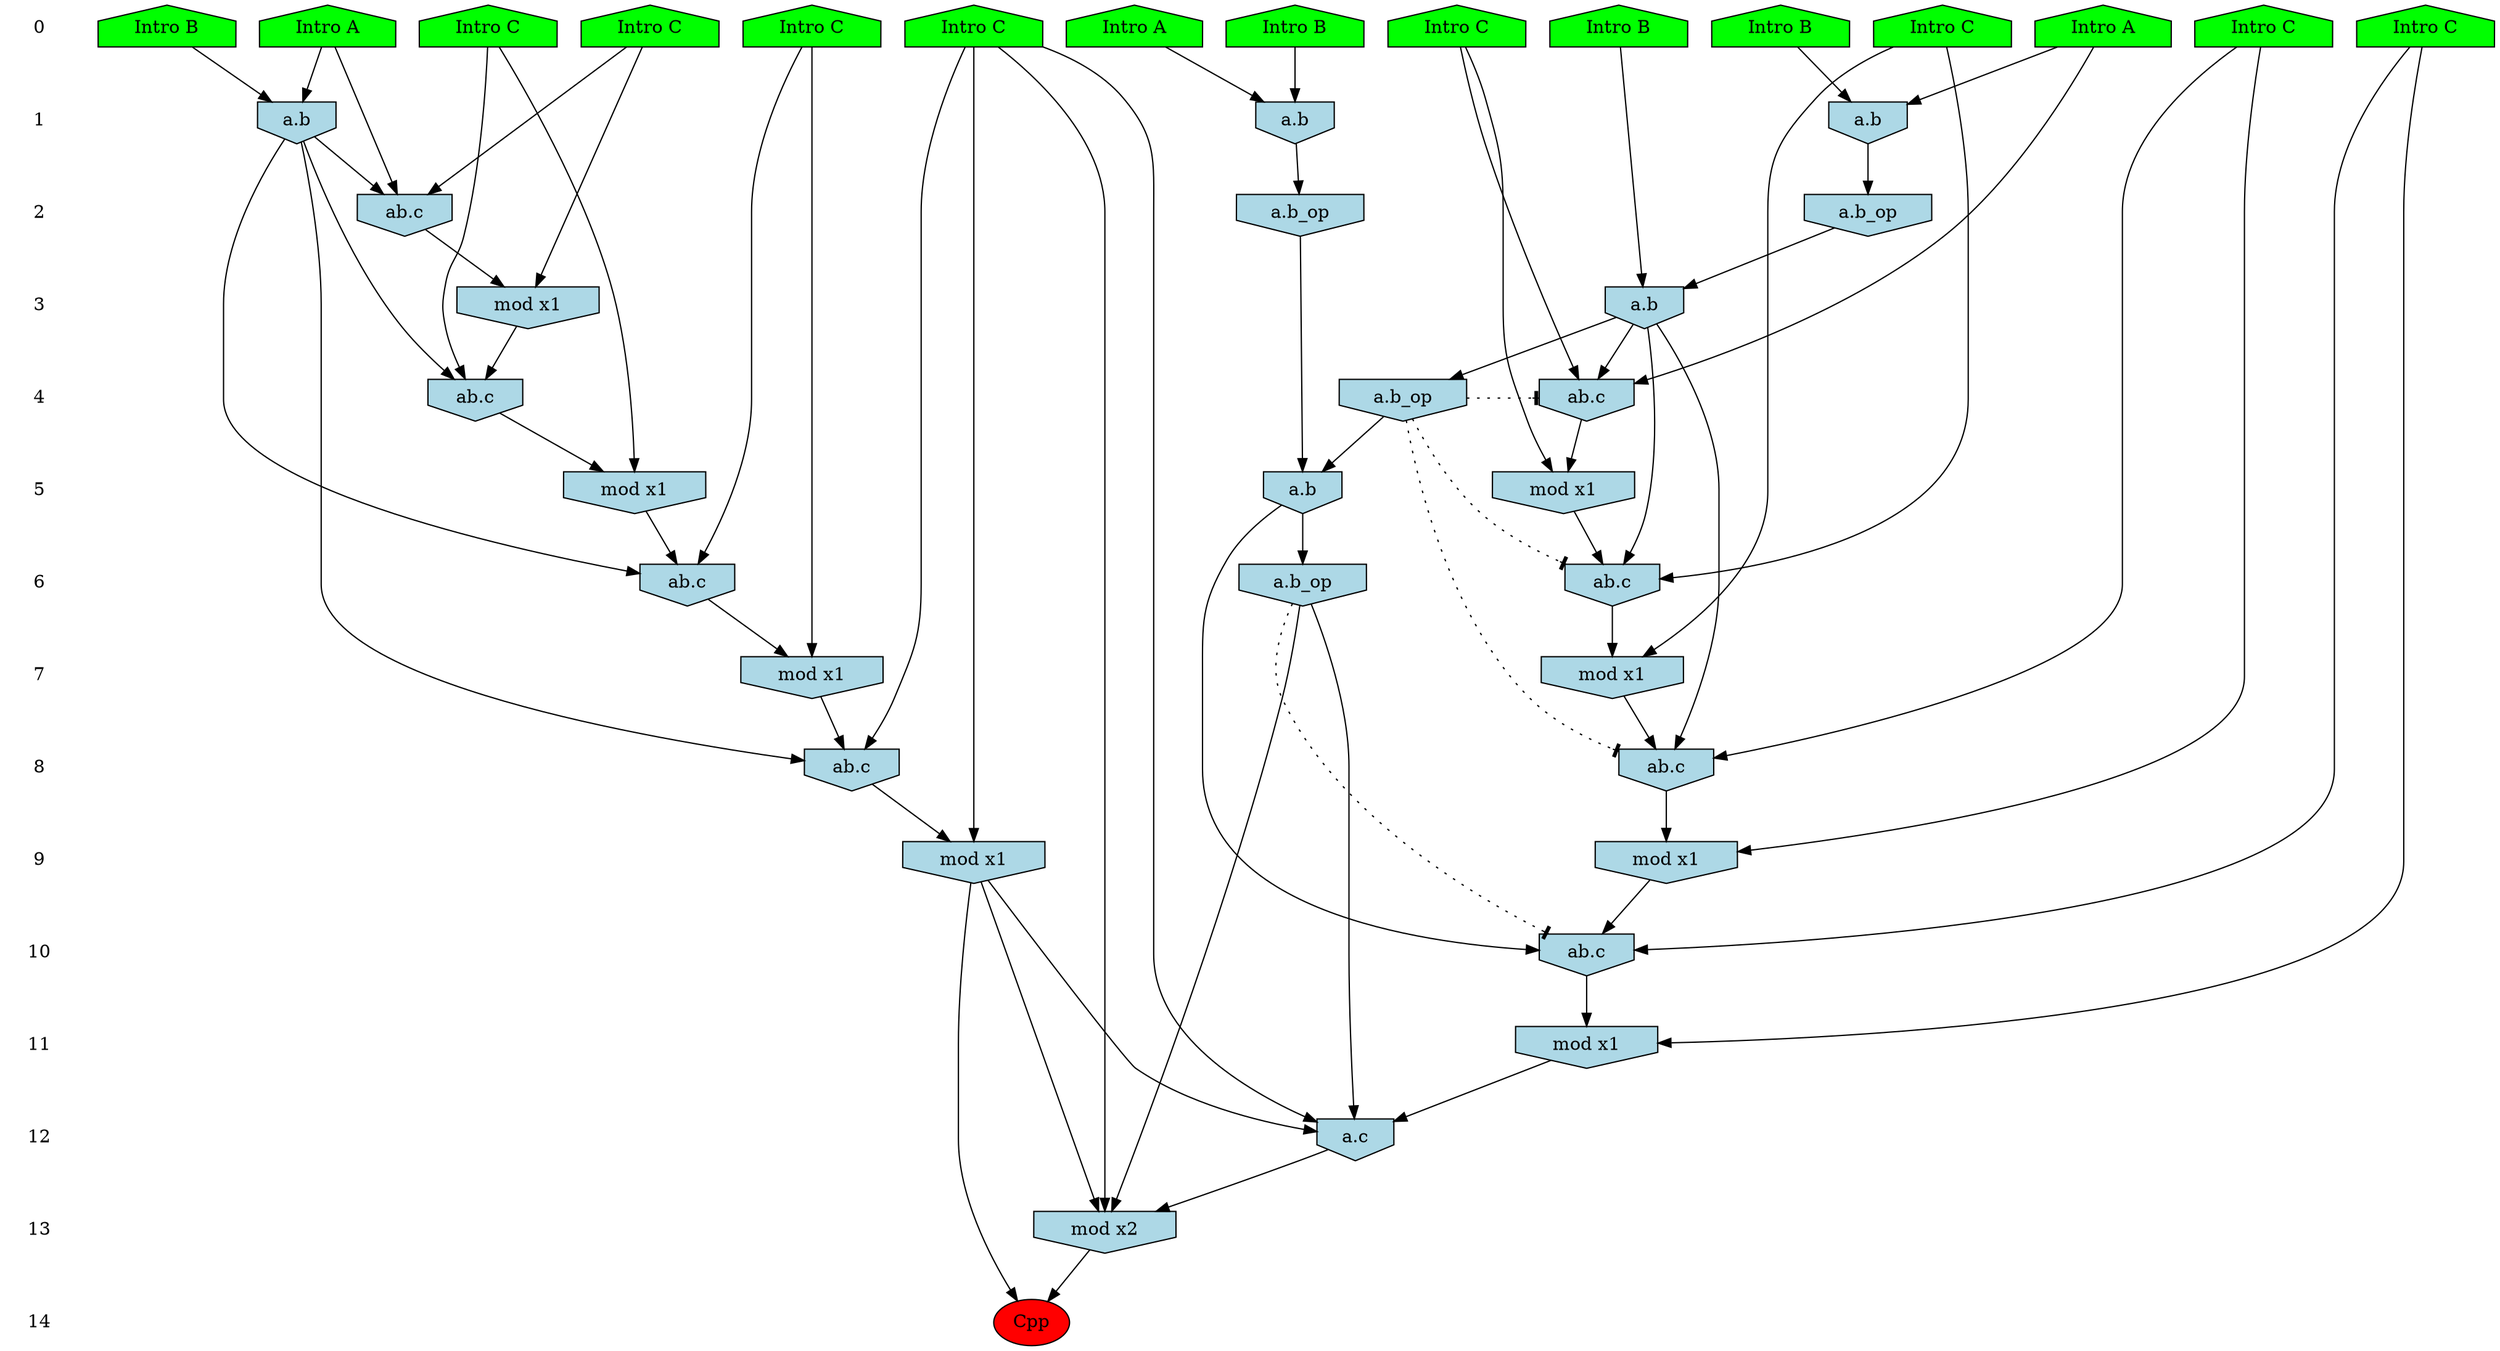 /* Compression of 1 causal flows obtained in average at 1.964551E+01 t.u */
/* Compressed causal flows were: [3621] */
digraph G{
 ranksep=.5 ; 
{ rank = same ; "0" [shape=plaintext] ; node_1 [label ="Intro B", shape=house, style=filled, fillcolor=green] ;
node_2 [label ="Intro B", shape=house, style=filled, fillcolor=green] ;
node_3 [label ="Intro B", shape=house, style=filled, fillcolor=green] ;
node_4 [label ="Intro B", shape=house, style=filled, fillcolor=green] ;
node_5 [label ="Intro A", shape=house, style=filled, fillcolor=green] ;
node_6 [label ="Intro A", shape=house, style=filled, fillcolor=green] ;
node_7 [label ="Intro A", shape=house, style=filled, fillcolor=green] ;
node_8 [label ="Intro C", shape=house, style=filled, fillcolor=green] ;
node_9 [label ="Intro C", shape=house, style=filled, fillcolor=green] ;
node_10 [label ="Intro C", shape=house, style=filled, fillcolor=green] ;
node_11 [label ="Intro C", shape=house, style=filled, fillcolor=green] ;
node_12 [label ="Intro C", shape=house, style=filled, fillcolor=green] ;
node_13 [label ="Intro C", shape=house, style=filled, fillcolor=green] ;
node_14 [label ="Intro C", shape=house, style=filled, fillcolor=green] ;
node_15 [label ="Intro C", shape=house, style=filled, fillcolor=green] ;
}
{ rank = same ; "1" [shape=plaintext] ; node_16 [label="a.b", shape=invhouse, style=filled, fillcolor = lightblue] ;
node_18 [label="a.b", shape=invhouse, style=filled, fillcolor = lightblue] ;
node_21 [label="a.b", shape=invhouse, style=filled, fillcolor = lightblue] ;
}
{ rank = same ; "2" [shape=plaintext] ; node_17 [label="a.b_op", shape=invhouse, style=filled, fillcolor = lightblue] ;
node_20 [label="a.b_op", shape=invhouse, style=filled, fillcolor = lightblue] ;
node_27 [label="ab.c", shape=invhouse, style=filled, fillcolor = lightblue] ;
}
{ rank = same ; "3" [shape=plaintext] ; node_19 [label="a.b", shape=invhouse, style=filled, fillcolor = lightblue] ;
node_29 [label="mod x1", shape=invhouse, style=filled, fillcolor = lightblue] ;
}
{ rank = same ; "4" [shape=plaintext] ; node_22 [label="ab.c", shape=invhouse, style=filled, fillcolor = lightblue] ;
node_28 [label="a.b_op", shape=invhouse, style=filled, fillcolor = lightblue] ;
node_30 [label="ab.c", shape=invhouse, style=filled, fillcolor = lightblue] ;
}
{ rank = same ; "5" [shape=plaintext] ; node_23 [label="mod x1", shape=invhouse, style=filled, fillcolor = lightblue] ;
node_31 [label="mod x1", shape=invhouse, style=filled, fillcolor = lightblue] ;
node_34 [label="a.b", shape=invhouse, style=filled, fillcolor = lightblue] ;
}
{ rank = same ; "6" [shape=plaintext] ; node_24 [label="ab.c", shape=invhouse, style=filled, fillcolor = lightblue] ;
node_32 [label="ab.c", shape=invhouse, style=filled, fillcolor = lightblue] ;
node_40 [label="a.b_op", shape=invhouse, style=filled, fillcolor = lightblue] ;
}
{ rank = same ; "7" [shape=plaintext] ; node_25 [label="mod x1", shape=invhouse, style=filled, fillcolor = lightblue] ;
node_36 [label="mod x1", shape=invhouse, style=filled, fillcolor = lightblue] ;
}
{ rank = same ; "8" [shape=plaintext] ; node_26 [label="ab.c", shape=invhouse, style=filled, fillcolor = lightblue] ;
node_37 [label="ab.c", shape=invhouse, style=filled, fillcolor = lightblue] ;
}
{ rank = same ; "9" [shape=plaintext] ; node_33 [label="mod x1", shape=invhouse, style=filled, fillcolor = lightblue] ;
node_38 [label="mod x1", shape=invhouse, style=filled, fillcolor = lightblue] ;
}
{ rank = same ; "10" [shape=plaintext] ; node_35 [label="ab.c", shape=invhouse, style=filled, fillcolor = lightblue] ;
}
{ rank = same ; "11" [shape=plaintext] ; node_39 [label="mod x1", shape=invhouse, style=filled, fillcolor = lightblue] ;
}
{ rank = same ; "12" [shape=plaintext] ; node_41 [label="a.c", shape=invhouse, style=filled, fillcolor = lightblue] ;
}
{ rank = same ; "13" [shape=plaintext] ; node_42 [label="mod x2", shape=invhouse, style=filled, fillcolor = lightblue] ;
}
{ rank = same ; "14" [shape=plaintext] ; node_43 [label ="Cpp", style=filled, fillcolor=red] ;
}
"0" -> "1" [style="invis"]; 
"1" -> "2" [style="invis"]; 
"2" -> "3" [style="invis"]; 
"3" -> "4" [style="invis"]; 
"4" -> "5" [style="invis"]; 
"5" -> "6" [style="invis"]; 
"6" -> "7" [style="invis"]; 
"7" -> "8" [style="invis"]; 
"8" -> "9" [style="invis"]; 
"9" -> "10" [style="invis"]; 
"10" -> "11" [style="invis"]; 
"11" -> "12" [style="invis"]; 
"12" -> "13" [style="invis"]; 
"13" -> "14" [style="invis"]; 
node_3 -> node_16
node_5 -> node_16
node_16 -> node_17
node_1 -> node_18
node_7 -> node_18
node_2 -> node_19
node_17 -> node_19
node_18 -> node_20
node_4 -> node_21
node_6 -> node_21
node_5 -> node_22
node_15 -> node_22
node_19 -> node_22
node_15 -> node_23
node_22 -> node_23
node_11 -> node_24
node_19 -> node_24
node_23 -> node_24
node_11 -> node_25
node_24 -> node_25
node_10 -> node_26
node_19 -> node_26
node_25 -> node_26
node_6 -> node_27
node_14 -> node_27
node_21 -> node_27
node_19 -> node_28
node_14 -> node_29
node_27 -> node_29
node_12 -> node_30
node_21 -> node_30
node_29 -> node_30
node_12 -> node_31
node_30 -> node_31
node_13 -> node_32
node_21 -> node_32
node_31 -> node_32
node_10 -> node_33
node_26 -> node_33
node_20 -> node_34
node_28 -> node_34
node_8 -> node_35
node_33 -> node_35
node_34 -> node_35
node_13 -> node_36
node_32 -> node_36
node_9 -> node_37
node_21 -> node_37
node_36 -> node_37
node_9 -> node_38
node_37 -> node_38
node_8 -> node_39
node_35 -> node_39
node_34 -> node_40
node_9 -> node_41
node_38 -> node_41
node_39 -> node_41
node_40 -> node_41
node_9 -> node_42
node_38 -> node_42
node_40 -> node_42
node_41 -> node_42
node_38 -> node_43
node_42 -> node_43
node_28 -> node_26 [style=dotted, arrowhead = tee] 
node_28 -> node_24 [style=dotted, arrowhead = tee] 
node_28 -> node_22 [style=dotted, arrowhead = tee] 
node_40 -> node_35 [style=dotted, arrowhead = tee] 
}
/*
 Dot generation time: 0.000902
*/